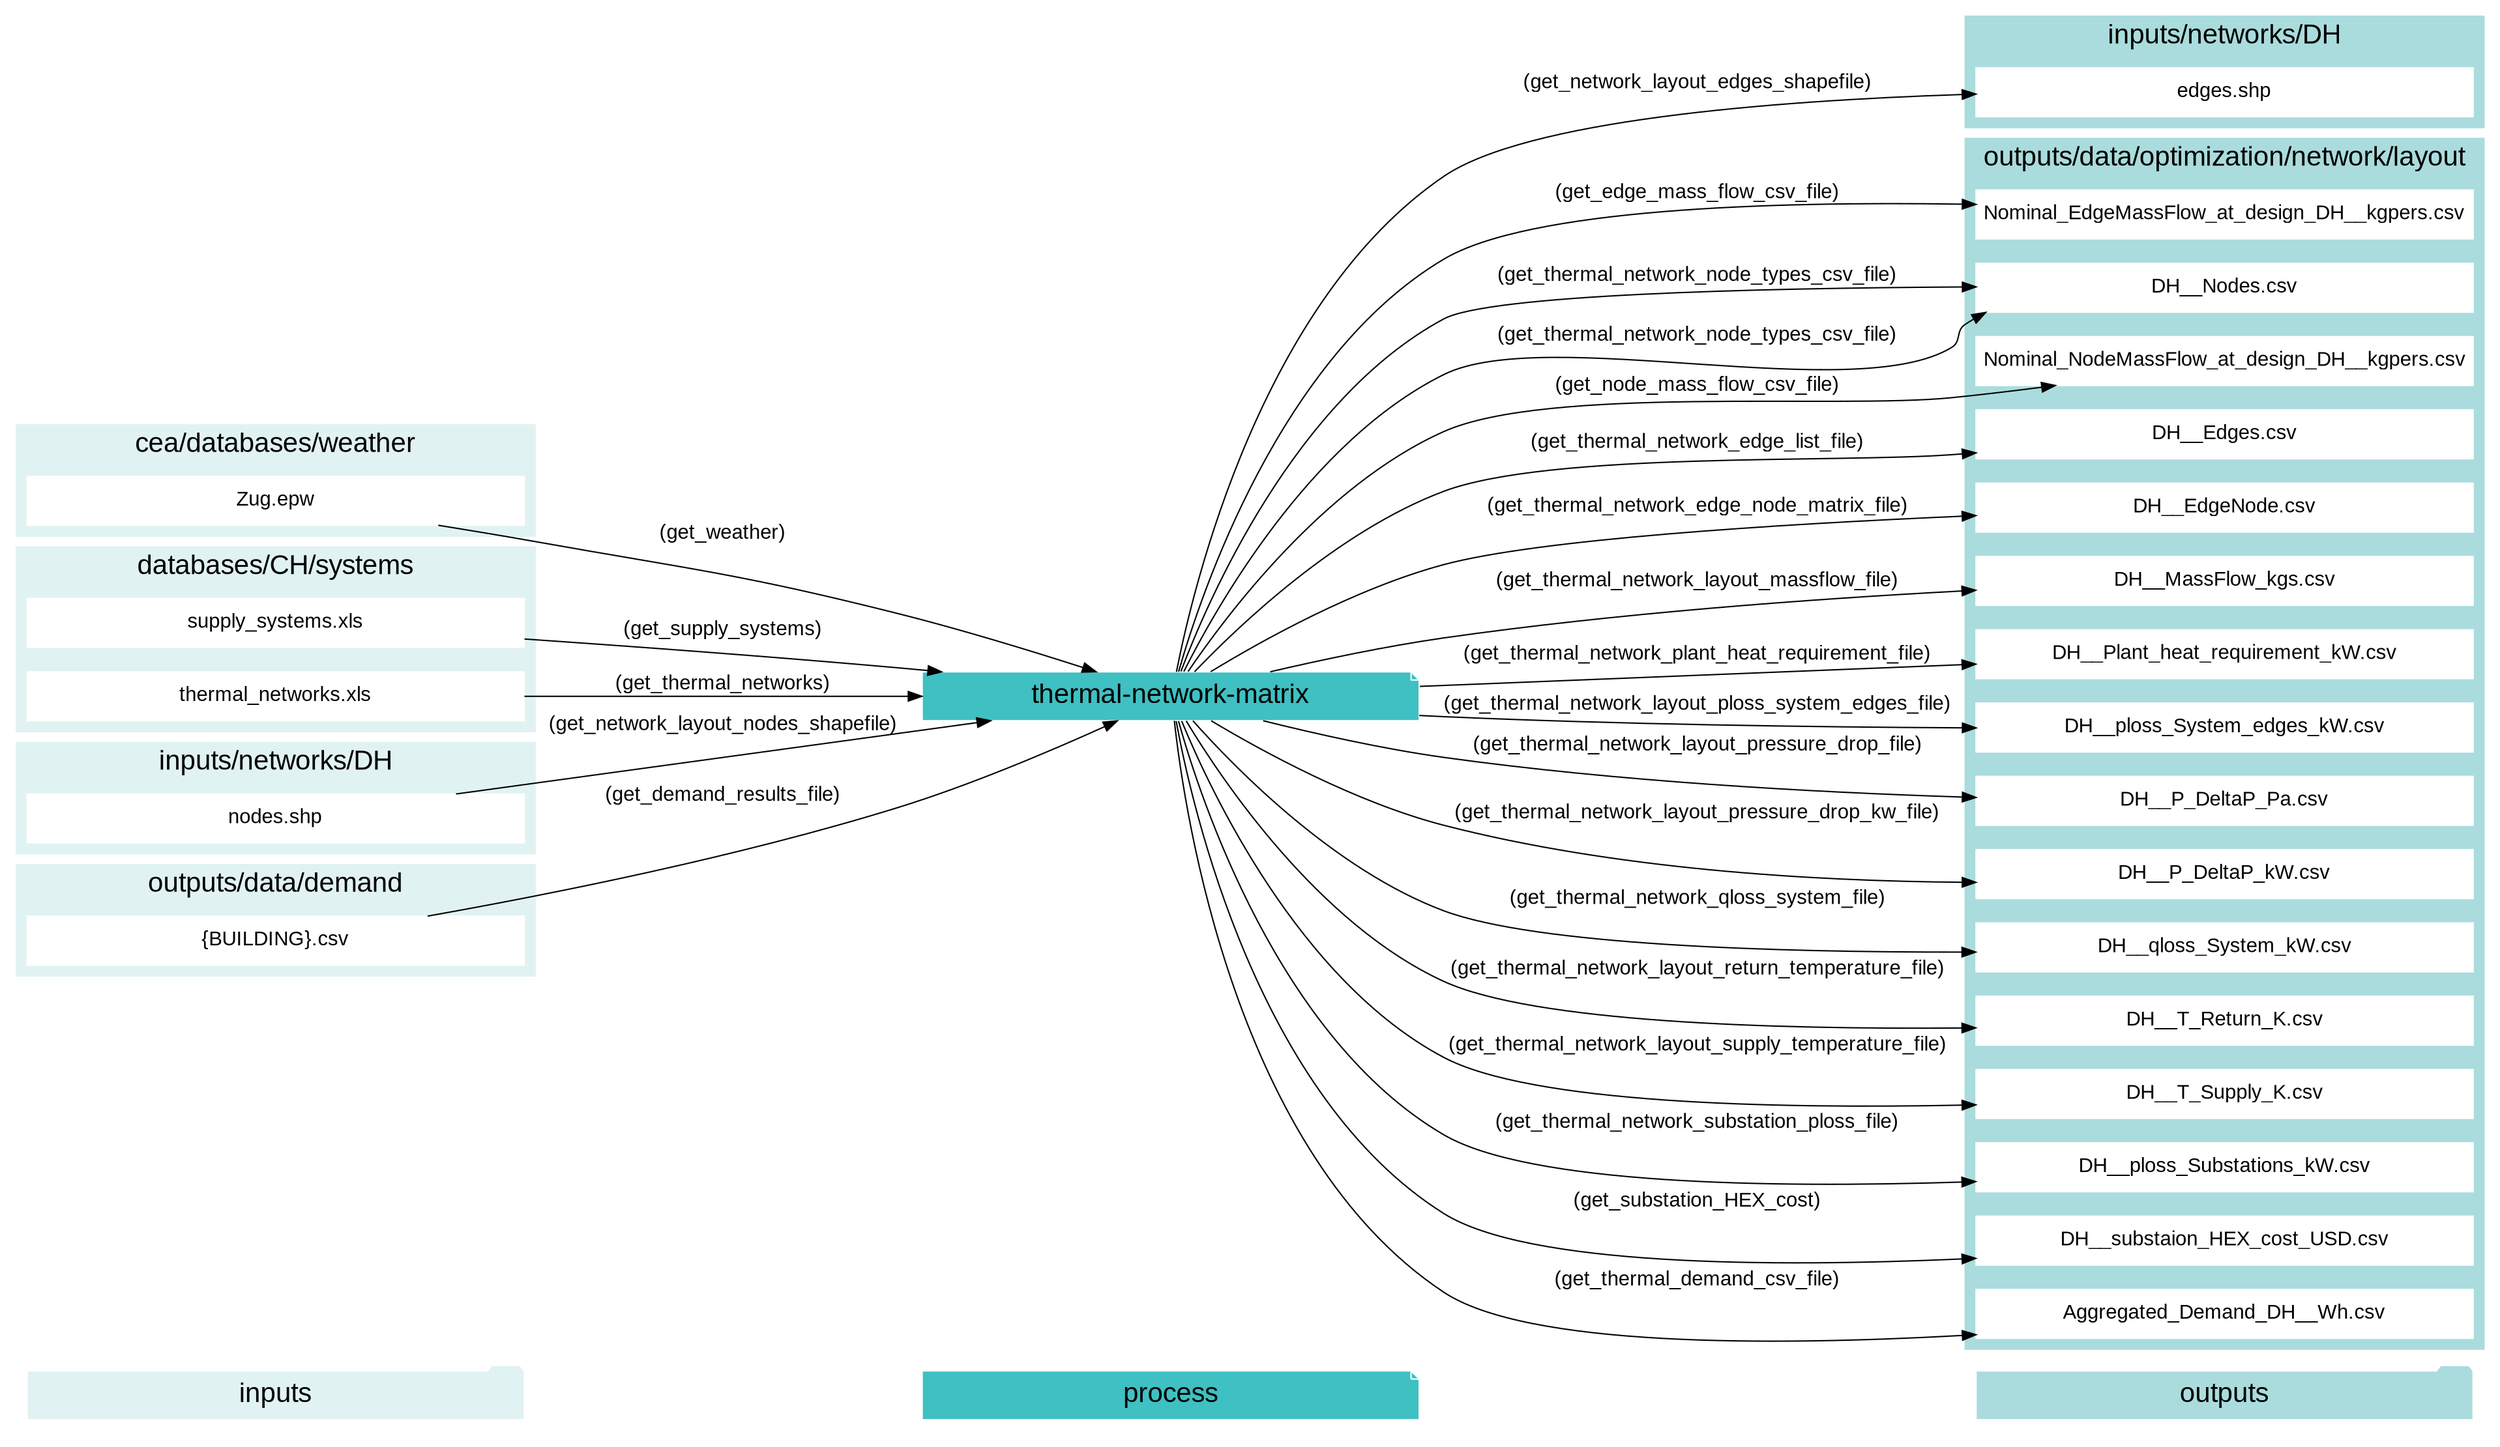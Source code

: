 digraph trace_inputlocator {
    rankdir="LR";
    graph [overlap=false, fontname=arial];
    node [shape=box, style=filled, color=white, fontsize=15, fontname=arial, fixedsize=true, width=5.085];
    edge [fontname=arial, fontsize = 15]
    newrank=true
    subgraph cluster_legend {
    fontsize=25
    style=invis
    "process"[style=filled, fillcolor="#3FC0C2", shape=note, fontsize=20, fontname="arial"]
    "inputs" [style=filled, shape=folder, color=white, fillcolor="#E1F2F2", fontsize=20]
    "outputs"[style=filled, shape=folder, color=white, fillcolor="#aadcdd", fontsize=20]
    "inputs"->"process"[style=invis]
    "process"->"outputs"[style=invis]
    }
    "thermal-network-matrix"[style=filled, color=white, fillcolor="#3FC0C2", shape=note, fontsize=20, fontname=arial];
    subgraph cluster_0_in {
        style = filled;
        color = "#E1F2F2";
        fontsize = 20;
        rank=same;
        label="cea/databases/weather";
        "Zug.epw"
    }
    subgraph cluster_1_in {
        style = filled;
        color = "#E1F2F2";
        fontsize = 20;
        rank=same;
        label="databases/CH/systems";
        "supply_systems.xls"
        "thermal_networks.xls"
    }
    subgraph cluster_2_in {
        style = filled;
        color = "#E1F2F2";
        fontsize = 20;
        rank=same;
        label="inputs/networks/DH";
        "nodes.shp"
    }
    subgraph cluster_2_out {
        style = filled;
        color = "#aadcdd";
        fontsize = 20;
        rank=same;
        label="inputs/networks/DH";
        "edges.shp"
    }
    subgraph cluster_3_in {
        style = filled;
        color = "#E1F2F2";
        fontsize = 20;
        rank=same;
        label="outputs/data/demand";
        "{BUILDING}.csv"
    }
    subgraph cluster_4_out {
        style = filled;
        color = "#aadcdd";
        fontsize = 20;
        rank=same;
        label="outputs/data/optimization/network/layout";
        "Nominal_EdgeMassFlow_at_design_DH__kgpers.csv"
        "DH__Nodes.csv"
        "Nominal_NodeMassFlow_at_design_DH__kgpers.csv"
        "DH__Edges.csv"
        "DH__EdgeNode.csv"
        "DH__MassFlow_kgs.csv"
        "DH__Plant_heat_requirement_kW.csv"
        "DH__ploss_System_edges_kW.csv"
        "DH__P_DeltaP_Pa.csv"
        "DH__P_DeltaP_kW.csv"
        "DH__qloss_System_kW.csv"
        "DH__T_Return_K.csv"
        "DH__T_Supply_K.csv"
        "DH__Nodes.csv"
        "DH__ploss_Substations_kW.csv"
        "DH__substaion_HEX_cost_USD.csv"
        "Aggregated_Demand_DH__Wh.csv"
    }
    "{BUILDING}.csv" -> "thermal-network-matrix"[label="(get_demand_results_file)"]
    "nodes.shp" -> "thermal-network-matrix"[label="(get_network_layout_nodes_shapefile)"]
    "supply_systems.xls" -> "thermal-network-matrix"[label="(get_supply_systems)"]
    "thermal_networks.xls" -> "thermal-network-matrix"[label="(get_thermal_networks)"]
    "Zug.epw" -> "thermal-network-matrix"[label="(get_weather)"]
    "thermal-network-matrix" -> "Nominal_EdgeMassFlow_at_design_DH__kgpers.csv"[label="(get_edge_mass_flow_csv_file)"]
    "thermal-network-matrix" -> "edges.shp"[label="(get_network_layout_edges_shapefile)"]
    "thermal-network-matrix" -> "DH__Nodes.csv"[label="(get_thermal_network_node_types_csv_file)"]
    "thermal-network-matrix" -> "Nominal_NodeMassFlow_at_design_DH__kgpers.csv"[label="(get_node_mass_flow_csv_file)"]
    "thermal-network-matrix" -> "DH__Edges.csv"[label="(get_thermal_network_edge_list_file)"]
    "thermal-network-matrix" -> "DH__EdgeNode.csv"[label="(get_thermal_network_edge_node_matrix_file)"]
    "thermal-network-matrix" -> "DH__MassFlow_kgs.csv"[label="(get_thermal_network_layout_massflow_file)"]
    "thermal-network-matrix" -> "DH__Plant_heat_requirement_kW.csv"[label="(get_thermal_network_plant_heat_requirement_file)"]
    "thermal-network-matrix" -> "DH__ploss_System_edges_kW.csv"[label="(get_thermal_network_layout_ploss_system_edges_file)"]
    "thermal-network-matrix" -> "DH__P_DeltaP_Pa.csv"[label="(get_thermal_network_layout_pressure_drop_file)"]
    "thermal-network-matrix" -> "DH__P_DeltaP_kW.csv"[label="(get_thermal_network_layout_pressure_drop_kw_file)"]
    "thermal-network-matrix" -> "DH__qloss_System_kW.csv"[label="(get_thermal_network_qloss_system_file)"]
    "thermal-network-matrix" -> "DH__T_Return_K.csv"[label="(get_thermal_network_layout_return_temperature_file)"]
    "thermal-network-matrix" -> "DH__T_Supply_K.csv"[label="(get_thermal_network_layout_supply_temperature_file)"]
    "thermal-network-matrix" -> "DH__Nodes.csv"[label="(get_thermal_network_node_types_csv_file)"]
    "thermal-network-matrix" -> "DH__ploss_Substations_kW.csv"[label="(get_thermal_network_substation_ploss_file)"]
    "thermal-network-matrix" -> "DH__substaion_HEX_cost_USD.csv"[label="(get_substation_HEX_cost)"]
    "thermal-network-matrix" -> "Aggregated_Demand_DH__Wh.csv"[label="(get_thermal_demand_csv_file)"]
    }